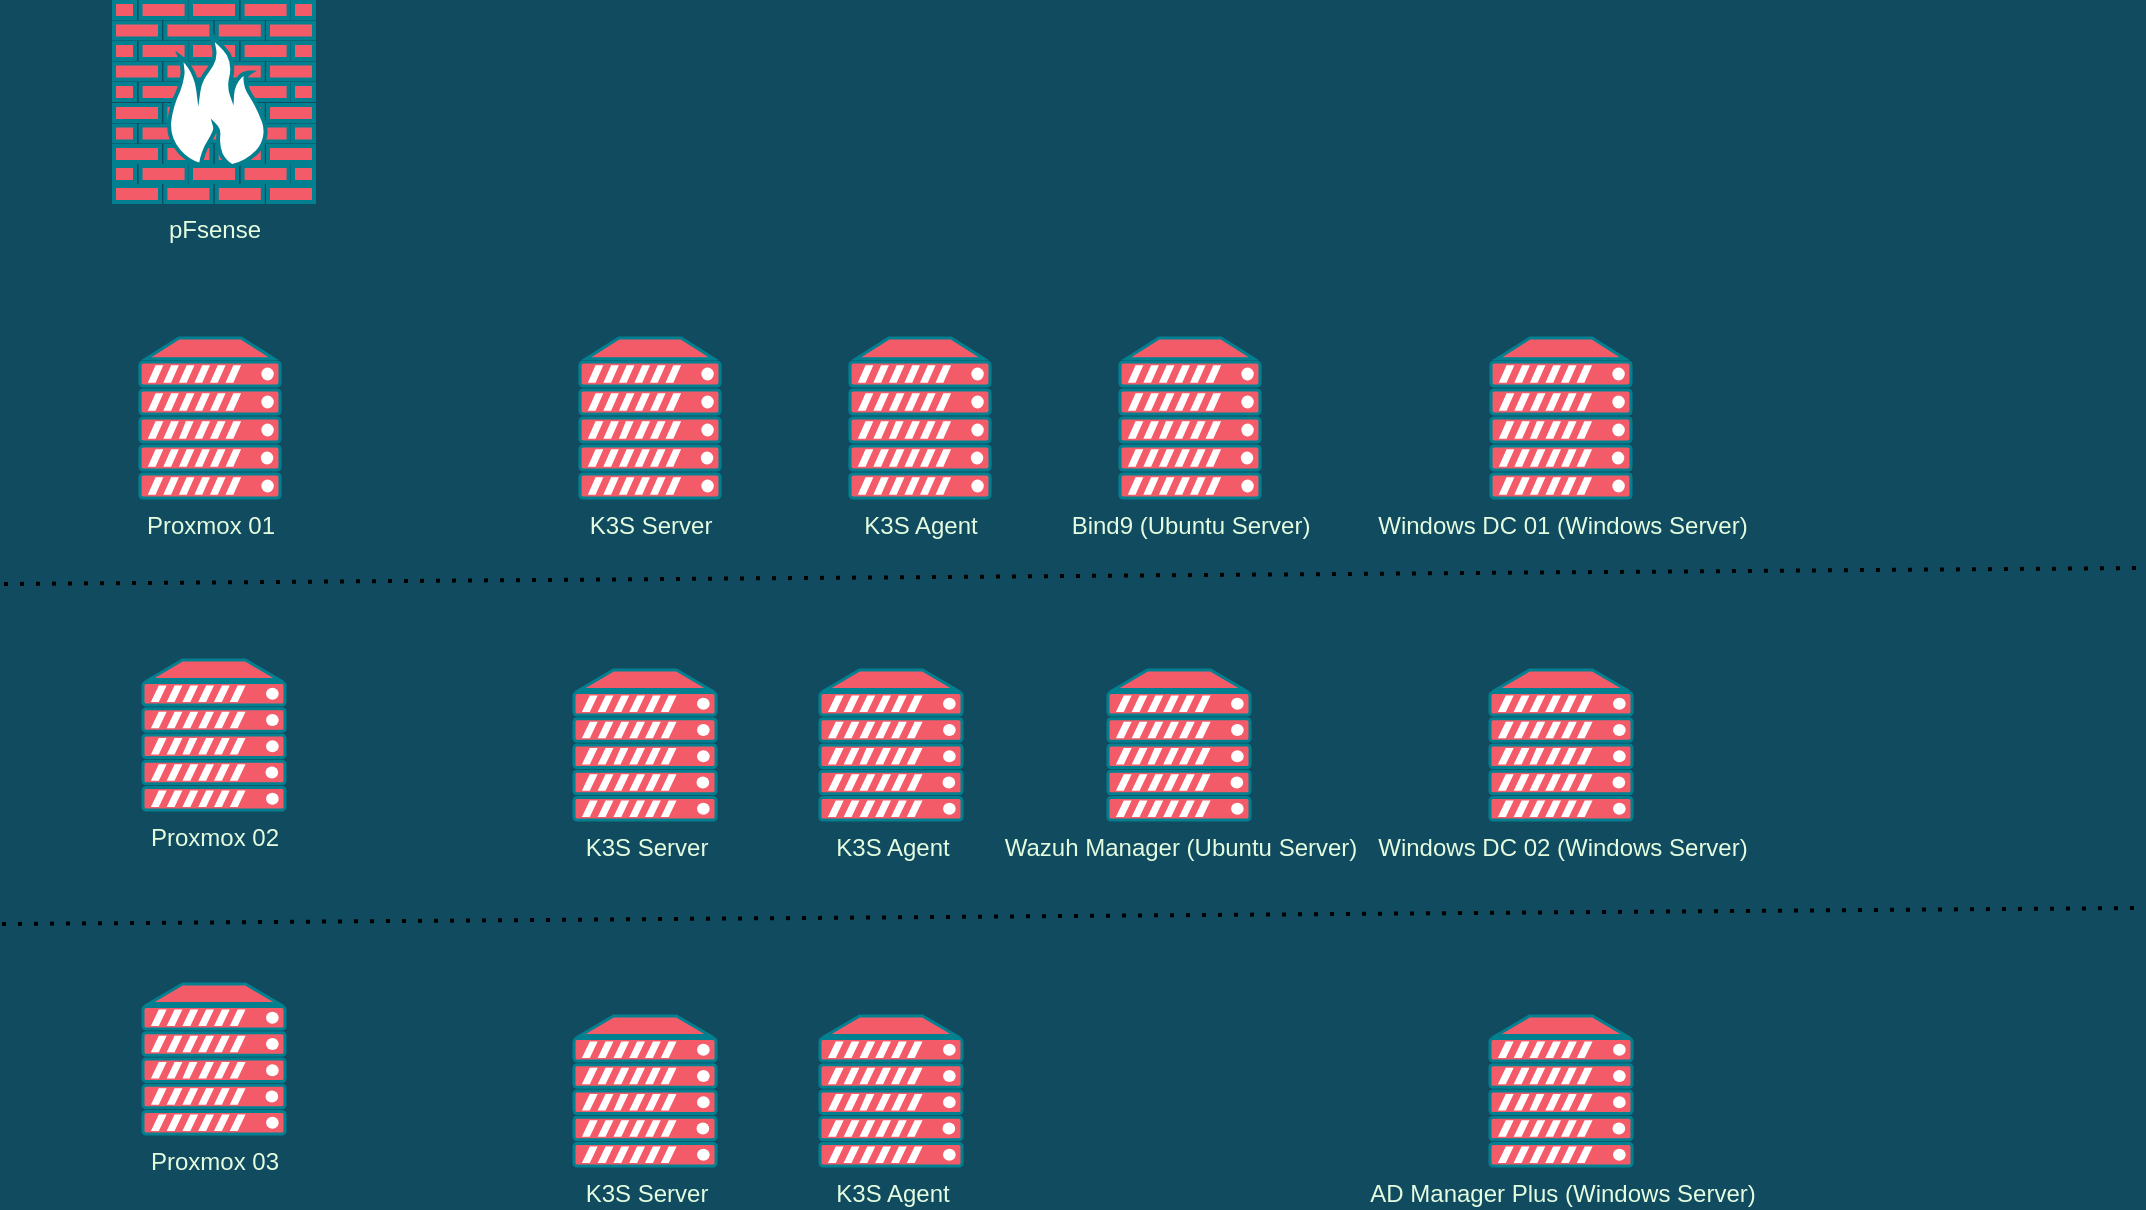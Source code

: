 <mxfile version="22.1.5" type="github">
  <diagram id="C5RBs43oDa-KdzZeNtuy" name="Page-1">
    <mxGraphModel dx="1207" dy="774" grid="0" gridSize="10" guides="1" tooltips="1" connect="1" arrows="1" fold="1" page="1" pageScale="1" pageWidth="1169" pageHeight="827" background="#114B5F" math="0" shadow="0">
      <root>
        <mxCell id="WIyWlLk6GJQsqaUBKTNV-0" />
        <mxCell id="WIyWlLk6GJQsqaUBKTNV-1" parent="WIyWlLk6GJQsqaUBKTNV-0" />
        <mxCell id="i8lx4pk_joio9D1kleBG-0" value="Bind9 (Ubuntu Server)" style="fontColor=#E4FDE1;verticalAlign=top;verticalLabelPosition=bottom;labelPosition=center;align=center;html=1;outlineConnect=0;fillColor=#F45B69;strokeColor=#028090;gradientDirection=north;strokeWidth=2;shape=mxgraph.networks.server;" parent="WIyWlLk6GJQsqaUBKTNV-1" vertex="1">
          <mxGeometry x="610" y="350" width="70" height="80" as="geometry" />
        </mxCell>
        <mxCell id="iZop7oHnddtK1iadXr_W-0" value="Wazuh Manager (Ubuntu Server)" style="fontColor=#E4FDE1;verticalAlign=top;verticalLabelPosition=bottom;labelPosition=center;align=center;html=1;outlineConnect=0;fillColor=#F45B69;strokeColor=#028090;gradientDirection=north;strokeWidth=2;shape=mxgraph.networks.server;" parent="WIyWlLk6GJQsqaUBKTNV-1" vertex="1">
          <mxGeometry x="604" y="516" width="71" height="75" as="geometry" />
        </mxCell>
        <mxCell id="iZop7oHnddtK1iadXr_W-1" value="Windows DC 01 (Windows Server)" style="fontColor=#E4FDE1;verticalAlign=top;verticalLabelPosition=bottom;labelPosition=center;align=center;html=1;outlineConnect=0;fillColor=#F45B69;strokeColor=#028090;gradientDirection=north;strokeWidth=2;shape=mxgraph.networks.server;" parent="WIyWlLk6GJQsqaUBKTNV-1" vertex="1">
          <mxGeometry x="795.5" y="350" width="70" height="80" as="geometry" />
        </mxCell>
        <mxCell id="iZop7oHnddtK1iadXr_W-2" value="Windows DC 02 (Windows Server)" style="fontColor=#E4FDE1;verticalAlign=top;verticalLabelPosition=bottom;labelPosition=center;align=center;html=1;outlineConnect=0;fillColor=#F45B69;strokeColor=#028090;gradientDirection=north;strokeWidth=2;shape=mxgraph.networks.server;" parent="WIyWlLk6GJQsqaUBKTNV-1" vertex="1">
          <mxGeometry x="795" y="516" width="71" height="75" as="geometry" />
        </mxCell>
        <mxCell id="iZop7oHnddtK1iadXr_W-3" value="AD Manager Plus (Windows Server)" style="fontColor=#E4FDE1;verticalAlign=top;verticalLabelPosition=bottom;labelPosition=center;align=center;html=1;outlineConnect=0;fillColor=#F45B69;strokeColor=#028090;gradientDirection=north;strokeWidth=2;shape=mxgraph.networks.server;" parent="WIyWlLk6GJQsqaUBKTNV-1" vertex="1">
          <mxGeometry x="795" y="689" width="71" height="75" as="geometry" />
        </mxCell>
        <mxCell id="2ongybafG7wun1r7vfKn-0" value="pFsense" style="fontColor=#E4FDE1;verticalAlign=top;verticalLabelPosition=bottom;labelPosition=center;align=center;html=1;outlineConnect=0;fillColor=#F45B69;strokeColor=#028090;gradientDirection=north;strokeWidth=2;shape=mxgraph.networks.firewall;" vertex="1" parent="WIyWlLk6GJQsqaUBKTNV-1">
          <mxGeometry x="107" y="182" width="100" height="100" as="geometry" />
        </mxCell>
        <mxCell id="2ongybafG7wun1r7vfKn-1" value="Proxmox 02" style="fontColor=#E4FDE1;verticalAlign=top;verticalLabelPosition=bottom;labelPosition=center;align=center;html=1;outlineConnect=0;fillColor=#F45B69;strokeColor=#028090;gradientDirection=north;strokeWidth=2;shape=mxgraph.networks.server;" vertex="1" parent="WIyWlLk6GJQsqaUBKTNV-1">
          <mxGeometry x="121.5" y="511" width="71" height="75" as="geometry" />
        </mxCell>
        <mxCell id="2ongybafG7wun1r7vfKn-2" value="K3S Server" style="fontColor=#E4FDE1;verticalAlign=top;verticalLabelPosition=bottom;labelPosition=center;align=center;html=1;outlineConnect=0;fillColor=#F45B69;strokeColor=#028090;gradientDirection=north;strokeWidth=2;shape=mxgraph.networks.server;" vertex="1" parent="WIyWlLk6GJQsqaUBKTNV-1">
          <mxGeometry x="340" y="350" width="70" height="80" as="geometry" />
        </mxCell>
        <mxCell id="2ongybafG7wun1r7vfKn-3" value="K3S Agent" style="fontColor=#E4FDE1;verticalAlign=top;verticalLabelPosition=bottom;labelPosition=center;align=center;html=1;outlineConnect=0;fillColor=#F45B69;strokeColor=#028090;gradientDirection=north;strokeWidth=2;shape=mxgraph.networks.server;" vertex="1" parent="WIyWlLk6GJQsqaUBKTNV-1">
          <mxGeometry x="475" y="350" width="70" height="80" as="geometry" />
        </mxCell>
        <mxCell id="2ongybafG7wun1r7vfKn-4" value="K3S Server" style="fontColor=#E4FDE1;verticalAlign=top;verticalLabelPosition=bottom;labelPosition=center;align=center;html=1;outlineConnect=0;fillColor=#F45B69;strokeColor=#028090;gradientDirection=north;strokeWidth=2;shape=mxgraph.networks.server;" vertex="1" parent="WIyWlLk6GJQsqaUBKTNV-1">
          <mxGeometry x="337" y="516" width="71" height="75" as="geometry" />
        </mxCell>
        <mxCell id="2ongybafG7wun1r7vfKn-5" value="K3S Agent" style="fontColor=#E4FDE1;verticalAlign=top;verticalLabelPosition=bottom;labelPosition=center;align=center;html=1;outlineConnect=0;fillColor=#F45B69;strokeColor=#028090;gradientDirection=north;strokeWidth=2;shape=mxgraph.networks.server;" vertex="1" parent="WIyWlLk6GJQsqaUBKTNV-1">
          <mxGeometry x="460" y="516" width="71" height="75" as="geometry" />
        </mxCell>
        <mxCell id="2ongybafG7wun1r7vfKn-6" value="K3S Server" style="fontColor=#E4FDE1;verticalAlign=top;verticalLabelPosition=bottom;labelPosition=center;align=center;html=1;outlineConnect=0;fillColor=#F45B69;strokeColor=#028090;gradientDirection=north;strokeWidth=2;shape=mxgraph.networks.server;" vertex="1" parent="WIyWlLk6GJQsqaUBKTNV-1">
          <mxGeometry x="337" y="689" width="71" height="75" as="geometry" />
        </mxCell>
        <mxCell id="2ongybafG7wun1r7vfKn-7" value="K3S Agent" style="fontColor=#E4FDE1;verticalAlign=top;verticalLabelPosition=bottom;labelPosition=center;align=center;html=1;outlineConnect=0;fillColor=#F45B69;strokeColor=#028090;gradientDirection=north;strokeWidth=2;shape=mxgraph.networks.server;" vertex="1" parent="WIyWlLk6GJQsqaUBKTNV-1">
          <mxGeometry x="460" y="689" width="71" height="75" as="geometry" />
        </mxCell>
        <mxCell id="2ongybafG7wun1r7vfKn-8" value="Proxmox 01" style="fontColor=#E4FDE1;verticalAlign=top;verticalLabelPosition=bottom;labelPosition=center;align=center;html=1;outlineConnect=0;fillColor=#F45B69;strokeColor=#028090;gradientDirection=north;strokeWidth=2;shape=mxgraph.networks.server;" vertex="1" parent="WIyWlLk6GJQsqaUBKTNV-1">
          <mxGeometry x="120" y="350" width="70" height="80" as="geometry" />
        </mxCell>
        <mxCell id="2ongybafG7wun1r7vfKn-9" value="Proxmox 03" style="fontColor=#E4FDE1;verticalAlign=top;verticalLabelPosition=bottom;labelPosition=center;align=center;html=1;outlineConnect=0;fillColor=#F45B69;strokeColor=#028090;gradientDirection=north;strokeWidth=2;shape=mxgraph.networks.server;" vertex="1" parent="WIyWlLk6GJQsqaUBKTNV-1">
          <mxGeometry x="121.5" y="673" width="71" height="75" as="geometry" />
        </mxCell>
        <mxCell id="2ongybafG7wun1r7vfKn-10" value="" style="endArrow=none;dashed=1;html=1;dashPattern=1 3;strokeWidth=2;rounded=0;" edge="1" parent="WIyWlLk6GJQsqaUBKTNV-1">
          <mxGeometry width="50" height="50" relative="1" as="geometry">
            <mxPoint x="52" y="473" as="sourcePoint" />
            <mxPoint x="1120" y="465" as="targetPoint" />
          </mxGeometry>
        </mxCell>
        <mxCell id="2ongybafG7wun1r7vfKn-11" value="" style="endArrow=none;dashed=1;html=1;dashPattern=1 3;strokeWidth=2;rounded=0;" edge="1" parent="WIyWlLk6GJQsqaUBKTNV-1">
          <mxGeometry width="50" height="50" relative="1" as="geometry">
            <mxPoint x="51" y="643" as="sourcePoint" />
            <mxPoint x="1119" y="635" as="targetPoint" />
          </mxGeometry>
        </mxCell>
      </root>
    </mxGraphModel>
  </diagram>
</mxfile>
